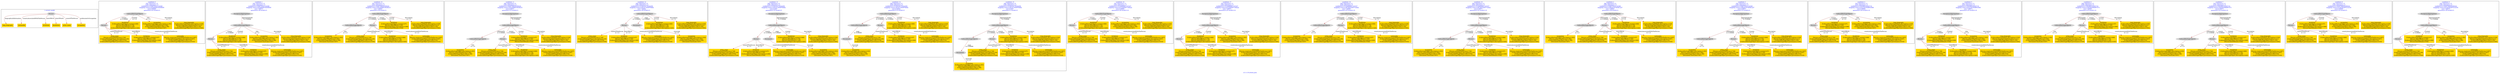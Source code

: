 digraph n0 {
fontcolor="blue"
remincross="true"
label="s11-s-19-artists.json"
subgraph cluster_0 {
label="1-correct model"
n2[style="filled",color="white",fillcolor="lightgray",label="Person1"];
n3[shape="plaintext",style="filled",fillcolor="gold",label="long_biography"];
n4[shape="plaintext",style="filled",fillcolor="gold",label="nationality"];
n5[shape="plaintext",style="filled",fillcolor="gold",label="birthDate"];
n6[shape="plaintext",style="filled",fillcolor="gold",label="deathDate"];
n7[shape="plaintext",style="filled",fillcolor="gold",label="artist_name"];
n8[shape="plaintext",style="filled",fillcolor="gold",label="occupation"];
}
subgraph cluster_1 {
label="candidate 0\nlink coherence:1.0\nnode coherence:1.0\nconfidence:0.538875022144368\nmapping score:0.6240694518259005\ncost:6.99985\n-precision:0.43-recall:0.5"
n10[style="filled",color="white",fillcolor="lightgray",label="CulturalHeritageObject1"];
n11[style="filled",color="white",fillcolor="lightgray",label="Person1"];
n12[shape="plaintext",style="filled",fillcolor="gold",label="artist_name\n[Person,nameOfThePerson,0.728]\n[CulturalHeritageObject,description,0.158]\n[CulturalHeritageObject,title,0.076]\n[CulturalHeritageObject,provenance,0.038]"];
n13[shape="plaintext",style="filled",fillcolor="gold",label="deathDate\n[CulturalHeritageObject,created,0.668]\n[Person,dateOfBirth,0.178]\n[Person,dateOfDeath,0.109]\n[CulturalHeritageObject,description,0.045]"];
n14[shape="plaintext",style="filled",fillcolor="gold",label="occupation\n[CulturalHeritageObject,description,0.393]\n[Person,nameOfThePerson,0.364]\n[CulturalHeritageObject,title,0.196]\n[Document,classLink,0.047]"];
n15[shape="plaintext",style="filled",fillcolor="gold",label="birthDate\n[CulturalHeritageObject,created,0.67]\n[Person,dateOfBirth,0.195]\n[CulturalHeritageObject,description,0.099]\n[Person,dateOfDeath,0.036]"];
n16[shape="plaintext",style="filled",fillcolor="gold",label="long_biography\n[CulturalHeritageObject,description,0.539]\n[Person,biographicalInformation,0.211]\n[CulturalHeritageObject,title,0.155]\n[CulturalHeritageObject,provenance,0.095]"];
n17[shape="plaintext",style="filled",fillcolor="gold",label="nationality\n[Person,countryAssociatedWithThePerson,0.907]\n[CulturalHeritageObject,description,0.047]\n[CulturalHeritageObject,title,0.03]\n[CulturalHeritageObject,provenance,0.016]"];
}
subgraph cluster_2 {
label="candidate 1\nlink coherence:1.0\nnode coherence:1.0\nconfidence:0.538875022144368\nmapping score:0.6240694518259005\ncost:7.99973\n-precision:0.38-recall:0.5"
n19[style="filled",color="white",fillcolor="lightgray",label="CulturalHeritageObject1"];
n20[style="filled",color="white",fillcolor="lightgray",label="Person1"];
n21[style="filled",color="white",fillcolor="lightgray",label="EuropeanaAggregation1"];
n22[shape="plaintext",style="filled",fillcolor="gold",label="artist_name\n[Person,nameOfThePerson,0.728]\n[CulturalHeritageObject,description,0.158]\n[CulturalHeritageObject,title,0.076]\n[CulturalHeritageObject,provenance,0.038]"];
n23[shape="plaintext",style="filled",fillcolor="gold",label="deathDate\n[CulturalHeritageObject,created,0.668]\n[Person,dateOfBirth,0.178]\n[Person,dateOfDeath,0.109]\n[CulturalHeritageObject,description,0.045]"];
n24[shape="plaintext",style="filled",fillcolor="gold",label="occupation\n[CulturalHeritageObject,description,0.393]\n[Person,nameOfThePerson,0.364]\n[CulturalHeritageObject,title,0.196]\n[Document,classLink,0.047]"];
n25[shape="plaintext",style="filled",fillcolor="gold",label="birthDate\n[CulturalHeritageObject,created,0.67]\n[Person,dateOfBirth,0.195]\n[CulturalHeritageObject,description,0.099]\n[Person,dateOfDeath,0.036]"];
n26[shape="plaintext",style="filled",fillcolor="gold",label="long_biography\n[CulturalHeritageObject,description,0.539]\n[Person,biographicalInformation,0.211]\n[CulturalHeritageObject,title,0.155]\n[CulturalHeritageObject,provenance,0.095]"];
n27[shape="plaintext",style="filled",fillcolor="gold",label="nationality\n[Person,countryAssociatedWithThePerson,0.907]\n[CulturalHeritageObject,description,0.047]\n[CulturalHeritageObject,title,0.03]\n[CulturalHeritageObject,provenance,0.016]"];
}
subgraph cluster_3 {
label="candidate 10\nlink coherence:1.0\nnode coherence:1.0\nconfidence:0.5249759858309244\nmapping score:0.5916586619436415\ncost:7.99983\n-precision:0.38-recall:0.5"
n29[style="filled",color="white",fillcolor="lightgray",label="CulturalHeritageObject1"];
n30[style="filled",color="white",fillcolor="lightgray",label="CulturalHeritageObject2"];
n31[style="filled",color="white",fillcolor="lightgray",label="Person1"];
n32[shape="plaintext",style="filled",fillcolor="gold",label="artist_name\n[Person,nameOfThePerson,0.728]\n[CulturalHeritageObject,description,0.158]\n[CulturalHeritageObject,title,0.076]\n[CulturalHeritageObject,provenance,0.038]"];
n33[shape="plaintext",style="filled",fillcolor="gold",label="deathDate\n[CulturalHeritageObject,created,0.668]\n[Person,dateOfBirth,0.178]\n[Person,dateOfDeath,0.109]\n[CulturalHeritageObject,description,0.045]"];
n34[shape="plaintext",style="filled",fillcolor="gold",label="occupation\n[CulturalHeritageObject,description,0.393]\n[Person,nameOfThePerson,0.364]\n[CulturalHeritageObject,title,0.196]\n[Document,classLink,0.047]"];
n35[shape="plaintext",style="filled",fillcolor="gold",label="birthDate\n[CulturalHeritageObject,created,0.67]\n[Person,dateOfBirth,0.195]\n[CulturalHeritageObject,description,0.099]\n[Person,dateOfDeath,0.036]"];
n36[shape="plaintext",style="filled",fillcolor="gold",label="long_biography\n[CulturalHeritageObject,description,0.539]\n[Person,biographicalInformation,0.211]\n[CulturalHeritageObject,title,0.155]\n[CulturalHeritageObject,provenance,0.095]"];
n37[shape="plaintext",style="filled",fillcolor="gold",label="nationality\n[Person,countryAssociatedWithThePerson,0.907]\n[CulturalHeritageObject,description,0.047]\n[CulturalHeritageObject,title,0.03]\n[CulturalHeritageObject,provenance,0.016]"];
}
subgraph cluster_4 {
label="candidate 11\nlink coherence:1.0\nnode coherence:1.0\nconfidence:0.5249759858309244\nmapping score:0.5916586619436415\ncost:8.99971\n-precision:0.33-recall:0.5"
n39[style="filled",color="white",fillcolor="lightgray",label="CulturalHeritageObject1"];
n40[style="filled",color="white",fillcolor="lightgray",label="CulturalHeritageObject2"];
n41[style="filled",color="white",fillcolor="lightgray",label="Person1"];
n42[style="filled",color="white",fillcolor="lightgray",label="EuropeanaAggregation1"];
n43[shape="plaintext",style="filled",fillcolor="gold",label="artist_name\n[Person,nameOfThePerson,0.728]\n[CulturalHeritageObject,description,0.158]\n[CulturalHeritageObject,title,0.076]\n[CulturalHeritageObject,provenance,0.038]"];
n44[shape="plaintext",style="filled",fillcolor="gold",label="deathDate\n[CulturalHeritageObject,created,0.668]\n[Person,dateOfBirth,0.178]\n[Person,dateOfDeath,0.109]\n[CulturalHeritageObject,description,0.045]"];
n45[shape="plaintext",style="filled",fillcolor="gold",label="occupation\n[CulturalHeritageObject,description,0.393]\n[Person,nameOfThePerson,0.364]\n[CulturalHeritageObject,title,0.196]\n[Document,classLink,0.047]"];
n46[shape="plaintext",style="filled",fillcolor="gold",label="birthDate\n[CulturalHeritageObject,created,0.67]\n[Person,dateOfBirth,0.195]\n[CulturalHeritageObject,description,0.099]\n[Person,dateOfDeath,0.036]"];
n47[shape="plaintext",style="filled",fillcolor="gold",label="long_biography\n[CulturalHeritageObject,description,0.539]\n[Person,biographicalInformation,0.211]\n[CulturalHeritageObject,title,0.155]\n[CulturalHeritageObject,provenance,0.095]"];
n48[shape="plaintext",style="filled",fillcolor="gold",label="nationality\n[Person,countryAssociatedWithThePerson,0.907]\n[CulturalHeritageObject,description,0.047]\n[CulturalHeritageObject,title,0.03]\n[CulturalHeritageObject,provenance,0.016]"];
}
subgraph cluster_5 {
label="candidate 12\nlink coherence:1.0\nnode coherence:1.0\nconfidence:0.5139310179342459\nmapping score:0.587977005978082\ncost:7.99982\n-precision:0.38-recall:0.5"
n50[style="filled",color="white",fillcolor="lightgray",label="CulturalHeritageObject1"];
n51[style="filled",color="white",fillcolor="lightgray",label="Person1"];
n52[style="filled",color="white",fillcolor="lightgray",label="Document1"];
n53[shape="plaintext",style="filled",fillcolor="gold",label="occupation\n[CulturalHeritageObject,description,0.393]\n[Person,nameOfThePerson,0.364]\n[CulturalHeritageObject,title,0.196]\n[Document,classLink,0.047]"];
n54[shape="plaintext",style="filled",fillcolor="gold",label="artist_name\n[Person,nameOfThePerson,0.728]\n[CulturalHeritageObject,description,0.158]\n[CulturalHeritageObject,title,0.076]\n[CulturalHeritageObject,provenance,0.038]"];
n55[shape="plaintext",style="filled",fillcolor="gold",label="deathDate\n[CulturalHeritageObject,created,0.668]\n[Person,dateOfBirth,0.178]\n[Person,dateOfDeath,0.109]\n[CulturalHeritageObject,description,0.045]"];
n56[shape="plaintext",style="filled",fillcolor="gold",label="birthDate\n[CulturalHeritageObject,created,0.67]\n[Person,dateOfBirth,0.195]\n[CulturalHeritageObject,description,0.099]\n[Person,dateOfDeath,0.036]"];
n57[shape="plaintext",style="filled",fillcolor="gold",label="long_biography\n[CulturalHeritageObject,description,0.539]\n[Person,biographicalInformation,0.211]\n[CulturalHeritageObject,title,0.155]\n[CulturalHeritageObject,provenance,0.095]"];
n58[shape="plaintext",style="filled",fillcolor="gold",label="nationality\n[Person,countryAssociatedWithThePerson,0.907]\n[CulturalHeritageObject,description,0.047]\n[CulturalHeritageObject,title,0.03]\n[CulturalHeritageObject,provenance,0.016]"];
}
subgraph cluster_6 {
label="candidate 13\nlink coherence:1.0\nnode coherence:1.0\nconfidence:0.5139310179342459\nmapping score:0.587977005978082\ncost:8.9997\n-precision:0.33-recall:0.5"
n60[style="filled",color="white",fillcolor="lightgray",label="CulturalHeritageObject1"];
n61[style="filled",color="white",fillcolor="lightgray",label="Person1"];
n62[style="filled",color="white",fillcolor="lightgray",label="Document1"];
n63[style="filled",color="white",fillcolor="lightgray",label="EuropeanaAggregation1"];
n64[shape="plaintext",style="filled",fillcolor="gold",label="occupation\n[CulturalHeritageObject,description,0.393]\n[Person,nameOfThePerson,0.364]\n[CulturalHeritageObject,title,0.196]\n[Document,classLink,0.047]"];
n65[shape="plaintext",style="filled",fillcolor="gold",label="artist_name\n[Person,nameOfThePerson,0.728]\n[CulturalHeritageObject,description,0.158]\n[CulturalHeritageObject,title,0.076]\n[CulturalHeritageObject,provenance,0.038]"];
n66[shape="plaintext",style="filled",fillcolor="gold",label="deathDate\n[CulturalHeritageObject,created,0.668]\n[Person,dateOfBirth,0.178]\n[Person,dateOfDeath,0.109]\n[CulturalHeritageObject,description,0.045]"];
n67[shape="plaintext",style="filled",fillcolor="gold",label="birthDate\n[CulturalHeritageObject,created,0.67]\n[Person,dateOfBirth,0.195]\n[CulturalHeritageObject,description,0.099]\n[Person,dateOfDeath,0.036]"];
n68[shape="plaintext",style="filled",fillcolor="gold",label="long_biography\n[CulturalHeritageObject,description,0.539]\n[Person,biographicalInformation,0.211]\n[CulturalHeritageObject,title,0.155]\n[CulturalHeritageObject,provenance,0.095]"];
n69[shape="plaintext",style="filled",fillcolor="gold",label="nationality\n[Person,countryAssociatedWithThePerson,0.907]\n[CulturalHeritageObject,description,0.047]\n[CulturalHeritageObject,title,0.03]\n[CulturalHeritageObject,provenance,0.016]"];
}
subgraph cluster_7 {
label="candidate 14\nlink coherence:1.0\nnode coherence:1.0\nconfidence:0.5139310179342459\nmapping score:0.587977005978082\ncost:8.99982\n-precision:0.33-recall:0.5"
n71[style="filled",color="white",fillcolor="lightgray",label="CulturalHeritageObject1"];
n72[style="filled",color="white",fillcolor="lightgray",label="CulturalHeritageObject2"];
n73[style="filled",color="white",fillcolor="lightgray",label="Person1"];
n74[style="filled",color="white",fillcolor="lightgray",label="Document2"];
n75[shape="plaintext",style="filled",fillcolor="gold",label="artist_name\n[Person,nameOfThePerson,0.728]\n[CulturalHeritageObject,description,0.158]\n[CulturalHeritageObject,title,0.076]\n[CulturalHeritageObject,provenance,0.038]"];
n76[shape="plaintext",style="filled",fillcolor="gold",label="deathDate\n[CulturalHeritageObject,created,0.668]\n[Person,dateOfBirth,0.178]\n[Person,dateOfDeath,0.109]\n[CulturalHeritageObject,description,0.045]"];
n77[shape="plaintext",style="filled",fillcolor="gold",label="occupation\n[CulturalHeritageObject,description,0.393]\n[Person,nameOfThePerson,0.364]\n[CulturalHeritageObject,title,0.196]\n[Document,classLink,0.047]"];
n78[shape="plaintext",style="filled",fillcolor="gold",label="birthDate\n[CulturalHeritageObject,created,0.67]\n[Person,dateOfBirth,0.195]\n[CulturalHeritageObject,description,0.099]\n[Person,dateOfDeath,0.036]"];
n79[shape="plaintext",style="filled",fillcolor="gold",label="long_biography\n[CulturalHeritageObject,description,0.539]\n[Person,biographicalInformation,0.211]\n[CulturalHeritageObject,title,0.155]\n[CulturalHeritageObject,provenance,0.095]"];
n80[shape="plaintext",style="filled",fillcolor="gold",label="nationality\n[Person,countryAssociatedWithThePerson,0.907]\n[CulturalHeritageObject,description,0.047]\n[CulturalHeritageObject,title,0.03]\n[CulturalHeritageObject,provenance,0.016]"];
}
subgraph cluster_8 {
label="candidate 15\nlink coherence:1.0\nnode coherence:1.0\nconfidence:0.5139310179342459\nmapping score:0.587977005978082\ncost:9.9997\n-precision:0.3-recall:0.5"
n82[style="filled",color="white",fillcolor="lightgray",label="CulturalHeritageObject1"];
n83[style="filled",color="white",fillcolor="lightgray",label="CulturalHeritageObject2"];
n84[style="filled",color="white",fillcolor="lightgray",label="Person1"];
n85[style="filled",color="white",fillcolor="lightgray",label="Document2"];
n86[style="filled",color="white",fillcolor="lightgray",label="EuropeanaAggregation1"];
n87[shape="plaintext",style="filled",fillcolor="gold",label="artist_name\n[Person,nameOfThePerson,0.728]\n[CulturalHeritageObject,description,0.158]\n[CulturalHeritageObject,title,0.076]\n[CulturalHeritageObject,provenance,0.038]"];
n88[shape="plaintext",style="filled",fillcolor="gold",label="deathDate\n[CulturalHeritageObject,created,0.668]\n[Person,dateOfBirth,0.178]\n[Person,dateOfDeath,0.109]\n[CulturalHeritageObject,description,0.045]"];
n89[shape="plaintext",style="filled",fillcolor="gold",label="occupation\n[CulturalHeritageObject,description,0.393]\n[Person,nameOfThePerson,0.364]\n[CulturalHeritageObject,title,0.196]\n[Document,classLink,0.047]"];
n90[shape="plaintext",style="filled",fillcolor="gold",label="birthDate\n[CulturalHeritageObject,created,0.67]\n[Person,dateOfBirth,0.195]\n[CulturalHeritageObject,description,0.099]\n[Person,dateOfDeath,0.036]"];
n91[shape="plaintext",style="filled",fillcolor="gold",label="long_biography\n[CulturalHeritageObject,description,0.539]\n[Person,biographicalInformation,0.211]\n[CulturalHeritageObject,title,0.155]\n[CulturalHeritageObject,provenance,0.095]"];
n92[shape="plaintext",style="filled",fillcolor="gold",label="nationality\n[Person,countryAssociatedWithThePerson,0.907]\n[CulturalHeritageObject,description,0.047]\n[CulturalHeritageObject,title,0.03]\n[CulturalHeritageObject,provenance,0.016]"];
}
subgraph cluster_9 {
label="candidate 16\nlink coherence:1.0\nnode coherence:1.0\nconfidence:0.5124466881143327\nmapping score:0.615260007149222\ncost:6.99985\n-precision:0.29-recall:0.33"
n94[style="filled",color="white",fillcolor="lightgray",label="CulturalHeritageObject1"];
n95[style="filled",color="white",fillcolor="lightgray",label="Person1"];
n96[shape="plaintext",style="filled",fillcolor="gold",label="artist_name\n[Person,nameOfThePerson,0.728]\n[CulturalHeritageObject,description,0.158]\n[CulturalHeritageObject,title,0.076]\n[CulturalHeritageObject,provenance,0.038]"];
n97[shape="plaintext",style="filled",fillcolor="gold",label="birthDate\n[CulturalHeritageObject,created,0.67]\n[Person,dateOfBirth,0.195]\n[CulturalHeritageObject,description,0.099]\n[Person,dateOfDeath,0.036]"];
n98[shape="plaintext",style="filled",fillcolor="gold",label="deathDate\n[CulturalHeritageObject,created,0.668]\n[Person,dateOfBirth,0.178]\n[Person,dateOfDeath,0.109]\n[CulturalHeritageObject,description,0.045]"];
n99[shape="plaintext",style="filled",fillcolor="gold",label="occupation\n[CulturalHeritageObject,description,0.393]\n[Person,nameOfThePerson,0.364]\n[CulturalHeritageObject,title,0.196]\n[Document,classLink,0.047]"];
n100[shape="plaintext",style="filled",fillcolor="gold",label="long_biography\n[CulturalHeritageObject,description,0.539]\n[Person,biographicalInformation,0.211]\n[CulturalHeritageObject,title,0.155]\n[CulturalHeritageObject,provenance,0.095]"];
n101[shape="plaintext",style="filled",fillcolor="gold",label="nationality\n[Person,countryAssociatedWithThePerson,0.907]\n[CulturalHeritageObject,description,0.047]\n[CulturalHeritageObject,title,0.03]\n[CulturalHeritageObject,provenance,0.016]"];
}
subgraph cluster_10 {
label="candidate 17\nlink coherence:1.0\nnode coherence:1.0\nconfidence:0.5124466881143327\nmapping score:0.615260007149222\ncost:7.99973\n-precision:0.25-recall:0.33"
n103[style="filled",color="white",fillcolor="lightgray",label="CulturalHeritageObject1"];
n104[style="filled",color="white",fillcolor="lightgray",label="Person1"];
n105[style="filled",color="white",fillcolor="lightgray",label="EuropeanaAggregation1"];
n106[shape="plaintext",style="filled",fillcolor="gold",label="artist_name\n[Person,nameOfThePerson,0.728]\n[CulturalHeritageObject,description,0.158]\n[CulturalHeritageObject,title,0.076]\n[CulturalHeritageObject,provenance,0.038]"];
n107[shape="plaintext",style="filled",fillcolor="gold",label="birthDate\n[CulturalHeritageObject,created,0.67]\n[Person,dateOfBirth,0.195]\n[CulturalHeritageObject,description,0.099]\n[Person,dateOfDeath,0.036]"];
n108[shape="plaintext",style="filled",fillcolor="gold",label="deathDate\n[CulturalHeritageObject,created,0.668]\n[Person,dateOfBirth,0.178]\n[Person,dateOfDeath,0.109]\n[CulturalHeritageObject,description,0.045]"];
n109[shape="plaintext",style="filled",fillcolor="gold",label="occupation\n[CulturalHeritageObject,description,0.393]\n[Person,nameOfThePerson,0.364]\n[CulturalHeritageObject,title,0.196]\n[Document,classLink,0.047]"];
n110[shape="plaintext",style="filled",fillcolor="gold",label="long_biography\n[CulturalHeritageObject,description,0.539]\n[Person,biographicalInformation,0.211]\n[CulturalHeritageObject,title,0.155]\n[CulturalHeritageObject,provenance,0.095]"];
n111[shape="plaintext",style="filled",fillcolor="gold",label="nationality\n[Person,countryAssociatedWithThePerson,0.907]\n[CulturalHeritageObject,description,0.047]\n[CulturalHeritageObject,title,0.03]\n[CulturalHeritageObject,provenance,0.016]"];
}
subgraph cluster_11 {
label="candidate 18\nlink coherence:1.0\nnode coherence:1.0\nconfidence:0.5124466881143327\nmapping score:0.5874822293714442\ncost:7.99983\n-precision:0.25-recall:0.33"
n113[style="filled",color="white",fillcolor="lightgray",label="CulturalHeritageObject1"];
n114[style="filled",color="white",fillcolor="lightgray",label="CulturalHeritageObject2"];
n115[style="filled",color="white",fillcolor="lightgray",label="Person1"];
n116[shape="plaintext",style="filled",fillcolor="gold",label="artist_name\n[Person,nameOfThePerson,0.728]\n[CulturalHeritageObject,description,0.158]\n[CulturalHeritageObject,title,0.076]\n[CulturalHeritageObject,provenance,0.038]"];
n117[shape="plaintext",style="filled",fillcolor="gold",label="birthDate\n[CulturalHeritageObject,created,0.67]\n[Person,dateOfBirth,0.195]\n[CulturalHeritageObject,description,0.099]\n[Person,dateOfDeath,0.036]"];
n118[shape="plaintext",style="filled",fillcolor="gold",label="occupation\n[CulturalHeritageObject,description,0.393]\n[Person,nameOfThePerson,0.364]\n[CulturalHeritageObject,title,0.196]\n[Document,classLink,0.047]"];
n119[shape="plaintext",style="filled",fillcolor="gold",label="deathDate\n[CulturalHeritageObject,created,0.668]\n[Person,dateOfBirth,0.178]\n[Person,dateOfDeath,0.109]\n[CulturalHeritageObject,description,0.045]"];
n120[shape="plaintext",style="filled",fillcolor="gold",label="long_biography\n[CulturalHeritageObject,description,0.539]\n[Person,biographicalInformation,0.211]\n[CulturalHeritageObject,title,0.155]\n[CulturalHeritageObject,provenance,0.095]"];
n121[shape="plaintext",style="filled",fillcolor="gold",label="nationality\n[Person,countryAssociatedWithThePerson,0.907]\n[CulturalHeritageObject,description,0.047]\n[CulturalHeritageObject,title,0.03]\n[CulturalHeritageObject,provenance,0.016]"];
}
subgraph cluster_12 {
label="candidate 19\nlink coherence:1.0\nnode coherence:1.0\nconfidence:0.5124466881143327\nmapping score:0.5874822293714442\ncost:8.99971\n-precision:0.22-recall:0.33"
n123[style="filled",color="white",fillcolor="lightgray",label="CulturalHeritageObject1"];
n124[style="filled",color="white",fillcolor="lightgray",label="CulturalHeritageObject2"];
n125[style="filled",color="white",fillcolor="lightgray",label="Person1"];
n126[style="filled",color="white",fillcolor="lightgray",label="EuropeanaAggregation1"];
n127[shape="plaintext",style="filled",fillcolor="gold",label="artist_name\n[Person,nameOfThePerson,0.728]\n[CulturalHeritageObject,description,0.158]\n[CulturalHeritageObject,title,0.076]\n[CulturalHeritageObject,provenance,0.038]"];
n128[shape="plaintext",style="filled",fillcolor="gold",label="birthDate\n[CulturalHeritageObject,created,0.67]\n[Person,dateOfBirth,0.195]\n[CulturalHeritageObject,description,0.099]\n[Person,dateOfDeath,0.036]"];
n129[shape="plaintext",style="filled",fillcolor="gold",label="occupation\n[CulturalHeritageObject,description,0.393]\n[Person,nameOfThePerson,0.364]\n[CulturalHeritageObject,title,0.196]\n[Document,classLink,0.047]"];
n130[shape="plaintext",style="filled",fillcolor="gold",label="deathDate\n[CulturalHeritageObject,created,0.668]\n[Person,dateOfBirth,0.178]\n[Person,dateOfDeath,0.109]\n[CulturalHeritageObject,description,0.045]"];
n131[shape="plaintext",style="filled",fillcolor="gold",label="long_biography\n[CulturalHeritageObject,description,0.539]\n[Person,biographicalInformation,0.211]\n[CulturalHeritageObject,title,0.155]\n[CulturalHeritageObject,provenance,0.095]"];
n132[shape="plaintext",style="filled",fillcolor="gold",label="nationality\n[Person,countryAssociatedWithThePerson,0.907]\n[CulturalHeritageObject,description,0.047]\n[CulturalHeritageObject,title,0.03]\n[CulturalHeritageObject,provenance,0.016]"];
}
subgraph cluster_13 {
label="candidate 2\nlink coherence:1.0\nnode coherence:1.0\nconfidence:0.538875022144368\nmapping score:0.5962916740481227\ncost:7.99983\n-precision:0.38-recall:0.5"
n134[style="filled",color="white",fillcolor="lightgray",label="CulturalHeritageObject1"];
n135[style="filled",color="white",fillcolor="lightgray",label="CulturalHeritageObject2"];
n136[style="filled",color="white",fillcolor="lightgray",label="Person1"];
n137[shape="plaintext",style="filled",fillcolor="gold",label="artist_name\n[Person,nameOfThePerson,0.728]\n[CulturalHeritageObject,description,0.158]\n[CulturalHeritageObject,title,0.076]\n[CulturalHeritageObject,provenance,0.038]"];
n138[shape="plaintext",style="filled",fillcolor="gold",label="occupation\n[CulturalHeritageObject,description,0.393]\n[Person,nameOfThePerson,0.364]\n[CulturalHeritageObject,title,0.196]\n[Document,classLink,0.047]"];
n139[shape="plaintext",style="filled",fillcolor="gold",label="deathDate\n[CulturalHeritageObject,created,0.668]\n[Person,dateOfBirth,0.178]\n[Person,dateOfDeath,0.109]\n[CulturalHeritageObject,description,0.045]"];
n140[shape="plaintext",style="filled",fillcolor="gold",label="birthDate\n[CulturalHeritageObject,created,0.67]\n[Person,dateOfBirth,0.195]\n[CulturalHeritageObject,description,0.099]\n[Person,dateOfDeath,0.036]"];
n141[shape="plaintext",style="filled",fillcolor="gold",label="long_biography\n[CulturalHeritageObject,description,0.539]\n[Person,biographicalInformation,0.211]\n[CulturalHeritageObject,title,0.155]\n[CulturalHeritageObject,provenance,0.095]"];
n142[shape="plaintext",style="filled",fillcolor="gold",label="nationality\n[Person,countryAssociatedWithThePerson,0.907]\n[CulturalHeritageObject,description,0.047]\n[CulturalHeritageObject,title,0.03]\n[CulturalHeritageObject,provenance,0.016]"];
}
subgraph cluster_14 {
label="candidate 3\nlink coherence:1.0\nnode coherence:1.0\nconfidence:0.538875022144368\nmapping score:0.5962916740481227\ncost:8.99971\n-precision:0.33-recall:0.5"
n144[style="filled",color="white",fillcolor="lightgray",label="CulturalHeritageObject1"];
n145[style="filled",color="white",fillcolor="lightgray",label="CulturalHeritageObject2"];
n146[style="filled",color="white",fillcolor="lightgray",label="Person1"];
n147[style="filled",color="white",fillcolor="lightgray",label="EuropeanaAggregation1"];
n148[shape="plaintext",style="filled",fillcolor="gold",label="artist_name\n[Person,nameOfThePerson,0.728]\n[CulturalHeritageObject,description,0.158]\n[CulturalHeritageObject,title,0.076]\n[CulturalHeritageObject,provenance,0.038]"];
n149[shape="plaintext",style="filled",fillcolor="gold",label="occupation\n[CulturalHeritageObject,description,0.393]\n[Person,nameOfThePerson,0.364]\n[CulturalHeritageObject,title,0.196]\n[Document,classLink,0.047]"];
n150[shape="plaintext",style="filled",fillcolor="gold",label="deathDate\n[CulturalHeritageObject,created,0.668]\n[Person,dateOfBirth,0.178]\n[Person,dateOfDeath,0.109]\n[CulturalHeritageObject,description,0.045]"];
n151[shape="plaintext",style="filled",fillcolor="gold",label="birthDate\n[CulturalHeritageObject,created,0.67]\n[Person,dateOfBirth,0.195]\n[CulturalHeritageObject,description,0.099]\n[Person,dateOfDeath,0.036]"];
n152[shape="plaintext",style="filled",fillcolor="gold",label="long_biography\n[CulturalHeritageObject,description,0.539]\n[Person,biographicalInformation,0.211]\n[CulturalHeritageObject,title,0.155]\n[CulturalHeritageObject,provenance,0.095]"];
n153[shape="plaintext",style="filled",fillcolor="gold",label="nationality\n[Person,countryAssociatedWithThePerson,0.907]\n[CulturalHeritageObject,description,0.047]\n[CulturalHeritageObject,title,0.03]\n[CulturalHeritageObject,provenance,0.016]"];
}
subgraph cluster_15 {
label="candidate 4\nlink coherence:1.0\nnode coherence:1.0\nconfidence:0.536386018262719\nmapping score:0.6232397838653508\ncost:6.99985\n-precision:0.29-recall:0.33"
n155[style="filled",color="white",fillcolor="lightgray",label="CulturalHeritageObject1"];
n156[style="filled",color="white",fillcolor="lightgray",label="Person1"];
n157[shape="plaintext",style="filled",fillcolor="gold",label="artist_name\n[Person,nameOfThePerson,0.728]\n[CulturalHeritageObject,description,0.158]\n[CulturalHeritageObject,title,0.076]\n[CulturalHeritageObject,provenance,0.038]"];
n158[shape="plaintext",style="filled",fillcolor="gold",label="birthDate\n[CulturalHeritageObject,created,0.67]\n[Person,dateOfBirth,0.195]\n[CulturalHeritageObject,description,0.099]\n[Person,dateOfDeath,0.036]"];
n159[shape="plaintext",style="filled",fillcolor="gold",label="occupation\n[CulturalHeritageObject,description,0.393]\n[Person,nameOfThePerson,0.364]\n[CulturalHeritageObject,title,0.196]\n[Document,classLink,0.047]"];
n160[shape="plaintext",style="filled",fillcolor="gold",label="deathDate\n[CulturalHeritageObject,created,0.668]\n[Person,dateOfBirth,0.178]\n[Person,dateOfDeath,0.109]\n[CulturalHeritageObject,description,0.045]"];
n161[shape="plaintext",style="filled",fillcolor="gold",label="long_biography\n[CulturalHeritageObject,description,0.539]\n[Person,biographicalInformation,0.211]\n[CulturalHeritageObject,title,0.155]\n[CulturalHeritageObject,provenance,0.095]"];
n162[shape="plaintext",style="filled",fillcolor="gold",label="nationality\n[Person,countryAssociatedWithThePerson,0.907]\n[CulturalHeritageObject,description,0.047]\n[CulturalHeritageObject,title,0.03]\n[CulturalHeritageObject,provenance,0.016]"];
}
subgraph cluster_16 {
label="candidate 5\nlink coherence:1.0\nnode coherence:1.0\nconfidence:0.536386018262719\nmapping score:0.6232397838653508\ncost:7.99973\n-precision:0.25-recall:0.33"
n164[style="filled",color="white",fillcolor="lightgray",label="CulturalHeritageObject1"];
n165[style="filled",color="white",fillcolor="lightgray",label="Person1"];
n166[style="filled",color="white",fillcolor="lightgray",label="EuropeanaAggregation1"];
n167[shape="plaintext",style="filled",fillcolor="gold",label="artist_name\n[Person,nameOfThePerson,0.728]\n[CulturalHeritageObject,description,0.158]\n[CulturalHeritageObject,title,0.076]\n[CulturalHeritageObject,provenance,0.038]"];
n168[shape="plaintext",style="filled",fillcolor="gold",label="birthDate\n[CulturalHeritageObject,created,0.67]\n[Person,dateOfBirth,0.195]\n[CulturalHeritageObject,description,0.099]\n[Person,dateOfDeath,0.036]"];
n169[shape="plaintext",style="filled",fillcolor="gold",label="occupation\n[CulturalHeritageObject,description,0.393]\n[Person,nameOfThePerson,0.364]\n[CulturalHeritageObject,title,0.196]\n[Document,classLink,0.047]"];
n170[shape="plaintext",style="filled",fillcolor="gold",label="deathDate\n[CulturalHeritageObject,created,0.668]\n[Person,dateOfBirth,0.178]\n[Person,dateOfDeath,0.109]\n[CulturalHeritageObject,description,0.045]"];
n171[shape="plaintext",style="filled",fillcolor="gold",label="long_biography\n[CulturalHeritageObject,description,0.539]\n[Person,biographicalInformation,0.211]\n[CulturalHeritageObject,title,0.155]\n[CulturalHeritageObject,provenance,0.095]"];
n172[shape="plaintext",style="filled",fillcolor="gold",label="nationality\n[Person,countryAssociatedWithThePerson,0.907]\n[CulturalHeritageObject,description,0.047]\n[CulturalHeritageObject,title,0.03]\n[CulturalHeritageObject,provenance,0.016]"];
}
subgraph cluster_17 {
label="candidate 6\nlink coherence:1.0\nnode coherence:1.0\nconfidence:0.536386018262719\nmapping score:0.595462006087573\ncost:7.99983\n-precision:0.25-recall:0.33"
n174[style="filled",color="white",fillcolor="lightgray",label="CulturalHeritageObject1"];
n175[style="filled",color="white",fillcolor="lightgray",label="CulturalHeritageObject2"];
n176[style="filled",color="white",fillcolor="lightgray",label="Person1"];
n177[shape="plaintext",style="filled",fillcolor="gold",label="artist_name\n[Person,nameOfThePerson,0.728]\n[CulturalHeritageObject,description,0.158]\n[CulturalHeritageObject,title,0.076]\n[CulturalHeritageObject,provenance,0.038]"];
n178[shape="plaintext",style="filled",fillcolor="gold",label="occupation\n[CulturalHeritageObject,description,0.393]\n[Person,nameOfThePerson,0.364]\n[CulturalHeritageObject,title,0.196]\n[Document,classLink,0.047]"];
n179[shape="plaintext",style="filled",fillcolor="gold",label="birthDate\n[CulturalHeritageObject,created,0.67]\n[Person,dateOfBirth,0.195]\n[CulturalHeritageObject,description,0.099]\n[Person,dateOfDeath,0.036]"];
n180[shape="plaintext",style="filled",fillcolor="gold",label="deathDate\n[CulturalHeritageObject,created,0.668]\n[Person,dateOfBirth,0.178]\n[Person,dateOfDeath,0.109]\n[CulturalHeritageObject,description,0.045]"];
n181[shape="plaintext",style="filled",fillcolor="gold",label="long_biography\n[CulturalHeritageObject,description,0.539]\n[Person,biographicalInformation,0.211]\n[CulturalHeritageObject,title,0.155]\n[CulturalHeritageObject,provenance,0.095]"];
n182[shape="plaintext",style="filled",fillcolor="gold",label="nationality\n[Person,countryAssociatedWithThePerson,0.907]\n[CulturalHeritageObject,description,0.047]\n[CulturalHeritageObject,title,0.03]\n[CulturalHeritageObject,provenance,0.016]"];
}
subgraph cluster_18 {
label="candidate 7\nlink coherence:1.0\nnode coherence:1.0\nconfidence:0.536386018262719\nmapping score:0.595462006087573\ncost:8.99971\n-precision:0.22-recall:0.33"
n184[style="filled",color="white",fillcolor="lightgray",label="CulturalHeritageObject1"];
n185[style="filled",color="white",fillcolor="lightgray",label="CulturalHeritageObject2"];
n186[style="filled",color="white",fillcolor="lightgray",label="Person1"];
n187[style="filled",color="white",fillcolor="lightgray",label="EuropeanaAggregation1"];
n188[shape="plaintext",style="filled",fillcolor="gold",label="artist_name\n[Person,nameOfThePerson,0.728]\n[CulturalHeritageObject,description,0.158]\n[CulturalHeritageObject,title,0.076]\n[CulturalHeritageObject,provenance,0.038]"];
n189[shape="plaintext",style="filled",fillcolor="gold",label="occupation\n[CulturalHeritageObject,description,0.393]\n[Person,nameOfThePerson,0.364]\n[CulturalHeritageObject,title,0.196]\n[Document,classLink,0.047]"];
n190[shape="plaintext",style="filled",fillcolor="gold",label="birthDate\n[CulturalHeritageObject,created,0.67]\n[Person,dateOfBirth,0.195]\n[CulturalHeritageObject,description,0.099]\n[Person,dateOfDeath,0.036]"];
n191[shape="plaintext",style="filled",fillcolor="gold",label="deathDate\n[CulturalHeritageObject,created,0.668]\n[Person,dateOfBirth,0.178]\n[Person,dateOfDeath,0.109]\n[CulturalHeritageObject,description,0.045]"];
n192[shape="plaintext",style="filled",fillcolor="gold",label="long_biography\n[CulturalHeritageObject,description,0.539]\n[Person,biographicalInformation,0.211]\n[CulturalHeritageObject,title,0.155]\n[CulturalHeritageObject,provenance,0.095]"];
n193[shape="plaintext",style="filled",fillcolor="gold",label="nationality\n[Person,countryAssociatedWithThePerson,0.907]\n[CulturalHeritageObject,description,0.047]\n[CulturalHeritageObject,title,0.03]\n[CulturalHeritageObject,provenance,0.016]"];
}
subgraph cluster_19 {
label="candidate 8\nlink coherence:1.0\nnode coherence:1.0\nconfidence:0.5249759858309244\nmapping score:0.6194364397214193\ncost:6.99985\n-precision:0.43-recall:0.5"
n195[style="filled",color="white",fillcolor="lightgray",label="CulturalHeritageObject1"];
n196[style="filled",color="white",fillcolor="lightgray",label="Person1"];
n197[shape="plaintext",style="filled",fillcolor="gold",label="artist_name\n[Person,nameOfThePerson,0.728]\n[CulturalHeritageObject,description,0.158]\n[CulturalHeritageObject,title,0.076]\n[CulturalHeritageObject,provenance,0.038]"];
n198[shape="plaintext",style="filled",fillcolor="gold",label="deathDate\n[CulturalHeritageObject,created,0.668]\n[Person,dateOfBirth,0.178]\n[Person,dateOfDeath,0.109]\n[CulturalHeritageObject,description,0.045]"];
n199[shape="plaintext",style="filled",fillcolor="gold",label="birthDate\n[CulturalHeritageObject,created,0.67]\n[Person,dateOfBirth,0.195]\n[CulturalHeritageObject,description,0.099]\n[Person,dateOfDeath,0.036]"];
n200[shape="plaintext",style="filled",fillcolor="gold",label="occupation\n[CulturalHeritageObject,description,0.393]\n[Person,nameOfThePerson,0.364]\n[CulturalHeritageObject,title,0.196]\n[Document,classLink,0.047]"];
n201[shape="plaintext",style="filled",fillcolor="gold",label="long_biography\n[CulturalHeritageObject,description,0.539]\n[Person,biographicalInformation,0.211]\n[CulturalHeritageObject,title,0.155]\n[CulturalHeritageObject,provenance,0.095]"];
n202[shape="plaintext",style="filled",fillcolor="gold",label="nationality\n[Person,countryAssociatedWithThePerson,0.907]\n[CulturalHeritageObject,description,0.047]\n[CulturalHeritageObject,title,0.03]\n[CulturalHeritageObject,provenance,0.016]"];
}
subgraph cluster_20 {
label="candidate 9\nlink coherence:1.0\nnode coherence:1.0\nconfidence:0.5249759858309244\nmapping score:0.6194364397214193\ncost:7.99973\n-precision:0.38-recall:0.5"
n204[style="filled",color="white",fillcolor="lightgray",label="CulturalHeritageObject1"];
n205[style="filled",color="white",fillcolor="lightgray",label="Person1"];
n206[style="filled",color="white",fillcolor="lightgray",label="EuropeanaAggregation1"];
n207[shape="plaintext",style="filled",fillcolor="gold",label="artist_name\n[Person,nameOfThePerson,0.728]\n[CulturalHeritageObject,description,0.158]\n[CulturalHeritageObject,title,0.076]\n[CulturalHeritageObject,provenance,0.038]"];
n208[shape="plaintext",style="filled",fillcolor="gold",label="deathDate\n[CulturalHeritageObject,created,0.668]\n[Person,dateOfBirth,0.178]\n[Person,dateOfDeath,0.109]\n[CulturalHeritageObject,description,0.045]"];
n209[shape="plaintext",style="filled",fillcolor="gold",label="birthDate\n[CulturalHeritageObject,created,0.67]\n[Person,dateOfBirth,0.195]\n[CulturalHeritageObject,description,0.099]\n[Person,dateOfDeath,0.036]"];
n210[shape="plaintext",style="filled",fillcolor="gold",label="occupation\n[CulturalHeritageObject,description,0.393]\n[Person,nameOfThePerson,0.364]\n[CulturalHeritageObject,title,0.196]\n[Document,classLink,0.047]"];
n211[shape="plaintext",style="filled",fillcolor="gold",label="long_biography\n[CulturalHeritageObject,description,0.539]\n[Person,biographicalInformation,0.211]\n[CulturalHeritageObject,title,0.155]\n[CulturalHeritageObject,provenance,0.095]"];
n212[shape="plaintext",style="filled",fillcolor="gold",label="nationality\n[Person,countryAssociatedWithThePerson,0.907]\n[CulturalHeritageObject,description,0.047]\n[CulturalHeritageObject,title,0.03]\n[CulturalHeritageObject,provenance,0.016]"];
}
n2 -> n3[color="brown",fontcolor="black",label="biographicalInformation"]
n2 -> n4[color="brown",fontcolor="black",label="countryAssociatedWithThePerson"]
n2 -> n5[color="brown",fontcolor="black",label="dateOfBirth"]
n2 -> n6[color="brown",fontcolor="black",label="dateOfDeath"]
n2 -> n7[color="brown",fontcolor="black",label="nameOfThePerson"]
n2 -> n8[color="brown",fontcolor="black",label="professionOrOccupation"]
n10 -> n11[color="brown",fontcolor="black",label="creator\nw=0.99985"]
n11 -> n12[color="brown",fontcolor="black",label="nameOfThePerson\nw=1.0"]
n10 -> n13[color="brown",fontcolor="black",label="created\nw=1.0"]
n10 -> n14[color="brown",fontcolor="black",label="title\nw=1.0"]
n11 -> n15[color="brown",fontcolor="black",label="dateOfBirth\nw=1.0"]
n10 -> n16[color="brown",fontcolor="black",label="description\nw=1.0"]
n11 -> n17[color="brown",fontcolor="black",label="countryAssociatedWithThePerson\nw=1.0"]
n19 -> n20[color="brown",fontcolor="black",label="creator\nw=0.99985"]
n21 -> n19[color="brown",fontcolor="black",label="aggregatedCHO\nw=0.99988"]
n20 -> n22[color="brown",fontcolor="black",label="nameOfThePerson\nw=1.0"]
n19 -> n23[color="brown",fontcolor="black",label="created\nw=1.0"]
n19 -> n24[color="brown",fontcolor="black",label="title\nw=1.0"]
n20 -> n25[color="brown",fontcolor="black",label="dateOfBirth\nw=1.0"]
n19 -> n26[color="brown",fontcolor="black",label="description\nw=1.0"]
n20 -> n27[color="brown",fontcolor="black",label="countryAssociatedWithThePerson\nw=1.0"]
n29 -> n30[color="brown",fontcolor="black",label="isRelatedTo\nw=0.99998"]
n29 -> n31[color="brown",fontcolor="black",label="creator\nw=0.99985"]
n31 -> n32[color="brown",fontcolor="black",label="nameOfThePerson\nw=1.0"]
n31 -> n33[color="brown",fontcolor="black",label="dateOfDeath\nw=1.0"]
n30 -> n34[color="brown",fontcolor="black",label="title\nw=1.0"]
n29 -> n35[color="brown",fontcolor="black",label="created\nw=1.0"]
n29 -> n36[color="brown",fontcolor="black",label="description\nw=1.0"]
n31 -> n37[color="brown",fontcolor="black",label="countryAssociatedWithThePerson\nw=1.0"]
n39 -> n40[color="brown",fontcolor="black",label="isRelatedTo\nw=0.99998"]
n39 -> n41[color="brown",fontcolor="black",label="creator\nw=0.99985"]
n42 -> n39[color="brown",fontcolor="black",label="aggregatedCHO\nw=0.99988"]
n41 -> n43[color="brown",fontcolor="black",label="nameOfThePerson\nw=1.0"]
n41 -> n44[color="brown",fontcolor="black",label="dateOfDeath\nw=1.0"]
n40 -> n45[color="brown",fontcolor="black",label="title\nw=1.0"]
n39 -> n46[color="brown",fontcolor="black",label="created\nw=1.0"]
n39 -> n47[color="brown",fontcolor="black",label="description\nw=1.0"]
n41 -> n48[color="brown",fontcolor="black",label="countryAssociatedWithThePerson\nw=1.0"]
n50 -> n51[color="brown",fontcolor="black",label="creator\nw=0.99985"]
n50 -> n52[color="brown",fontcolor="black",label="page\nw=0.99997"]
n52 -> n53[color="brown",fontcolor="black",label="classLink\nw=1.0"]
n51 -> n54[color="brown",fontcolor="black",label="nameOfThePerson\nw=1.0"]
n50 -> n55[color="brown",fontcolor="black",label="created\nw=1.0"]
n51 -> n56[color="brown",fontcolor="black",label="dateOfBirth\nw=1.0"]
n50 -> n57[color="brown",fontcolor="black",label="description\nw=1.0"]
n51 -> n58[color="brown",fontcolor="black",label="countryAssociatedWithThePerson\nw=1.0"]
n60 -> n61[color="brown",fontcolor="black",label="creator\nw=0.99985"]
n60 -> n62[color="brown",fontcolor="black",label="page\nw=0.99997"]
n63 -> n60[color="brown",fontcolor="black",label="aggregatedCHO\nw=0.99988"]
n62 -> n64[color="brown",fontcolor="black",label="classLink\nw=1.0"]
n61 -> n65[color="brown",fontcolor="black",label="nameOfThePerson\nw=1.0"]
n60 -> n66[color="brown",fontcolor="black",label="created\nw=1.0"]
n61 -> n67[color="brown",fontcolor="black",label="dateOfBirth\nw=1.0"]
n60 -> n68[color="brown",fontcolor="black",label="description\nw=1.0"]
n61 -> n69[color="brown",fontcolor="black",label="countryAssociatedWithThePerson\nw=1.0"]
n71 -> n72[color="brown",fontcolor="black",label="isRelatedTo\nw=0.99998"]
n71 -> n73[color="brown",fontcolor="black",label="creator\nw=0.99985"]
n72 -> n74[color="brown",fontcolor="black",label="page\nw=0.99999"]
n73 -> n75[color="brown",fontcolor="black",label="nameOfThePerson\nw=1.0"]
n71 -> n76[color="brown",fontcolor="black",label="created\nw=1.0"]
n74 -> n77[color="brown",fontcolor="black",label="classLink\nw=1.0"]
n73 -> n78[color="brown",fontcolor="black",label="dateOfBirth\nw=1.0"]
n71 -> n79[color="brown",fontcolor="black",label="description\nw=1.0"]
n73 -> n80[color="brown",fontcolor="black",label="countryAssociatedWithThePerson\nw=1.0"]
n82 -> n83[color="brown",fontcolor="black",label="isRelatedTo\nw=0.99998"]
n82 -> n84[color="brown",fontcolor="black",label="creator\nw=0.99985"]
n83 -> n85[color="brown",fontcolor="black",label="page\nw=0.99999"]
n86 -> n82[color="brown",fontcolor="black",label="aggregatedCHO\nw=0.99988"]
n84 -> n87[color="brown",fontcolor="black",label="nameOfThePerson\nw=1.0"]
n82 -> n88[color="brown",fontcolor="black",label="created\nw=1.0"]
n85 -> n89[color="brown",fontcolor="black",label="classLink\nw=1.0"]
n84 -> n90[color="brown",fontcolor="black",label="dateOfBirth\nw=1.0"]
n82 -> n91[color="brown",fontcolor="black",label="description\nw=1.0"]
n84 -> n92[color="brown",fontcolor="black",label="countryAssociatedWithThePerson\nw=1.0"]
n94 -> n95[color="brown",fontcolor="black",label="creator\nw=0.99985"]
n95 -> n96[color="brown",fontcolor="black",label="nameOfThePerson\nw=1.0"]
n95 -> n97[color="brown",fontcolor="black",label="dateOfDeath\nw=1.0"]
n94 -> n98[color="brown",fontcolor="black",label="created\nw=1.0"]
n94 -> n99[color="brown",fontcolor="black",label="title\nw=1.0"]
n94 -> n100[color="brown",fontcolor="black",label="description\nw=1.0"]
n95 -> n101[color="brown",fontcolor="black",label="countryAssociatedWithThePerson\nw=1.0"]
n103 -> n104[color="brown",fontcolor="black",label="creator\nw=0.99985"]
n105 -> n103[color="brown",fontcolor="black",label="aggregatedCHO\nw=0.99988"]
n104 -> n106[color="brown",fontcolor="black",label="nameOfThePerson\nw=1.0"]
n104 -> n107[color="brown",fontcolor="black",label="dateOfDeath\nw=1.0"]
n103 -> n108[color="brown",fontcolor="black",label="created\nw=1.0"]
n103 -> n109[color="brown",fontcolor="black",label="title\nw=1.0"]
n103 -> n110[color="brown",fontcolor="black",label="description\nw=1.0"]
n104 -> n111[color="brown",fontcolor="black",label="countryAssociatedWithThePerson\nw=1.0"]
n113 -> n114[color="brown",fontcolor="black",label="isRelatedTo\nw=0.99998"]
n113 -> n115[color="brown",fontcolor="black",label="creator\nw=0.99985"]
n115 -> n116[color="brown",fontcolor="black",label="nameOfThePerson\nw=1.0"]
n115 -> n117[color="brown",fontcolor="black",label="dateOfDeath\nw=1.0"]
n114 -> n118[color="brown",fontcolor="black",label="title\nw=1.0"]
n113 -> n119[color="brown",fontcolor="black",label="created\nw=1.0"]
n113 -> n120[color="brown",fontcolor="black",label="description\nw=1.0"]
n115 -> n121[color="brown",fontcolor="black",label="countryAssociatedWithThePerson\nw=1.0"]
n123 -> n124[color="brown",fontcolor="black",label="isRelatedTo\nw=0.99998"]
n123 -> n125[color="brown",fontcolor="black",label="creator\nw=0.99985"]
n126 -> n123[color="brown",fontcolor="black",label="aggregatedCHO\nw=0.99988"]
n125 -> n127[color="brown",fontcolor="black",label="nameOfThePerson\nw=1.0"]
n125 -> n128[color="brown",fontcolor="black",label="dateOfDeath\nw=1.0"]
n124 -> n129[color="brown",fontcolor="black",label="title\nw=1.0"]
n123 -> n130[color="brown",fontcolor="black",label="created\nw=1.0"]
n123 -> n131[color="brown",fontcolor="black",label="description\nw=1.0"]
n125 -> n132[color="brown",fontcolor="black",label="countryAssociatedWithThePerson\nw=1.0"]
n134 -> n135[color="brown",fontcolor="black",label="isRelatedTo\nw=0.99998"]
n134 -> n136[color="brown",fontcolor="black",label="creator\nw=0.99985"]
n136 -> n137[color="brown",fontcolor="black",label="nameOfThePerson\nw=1.0"]
n135 -> n138[color="brown",fontcolor="black",label="title\nw=1.0"]
n134 -> n139[color="brown",fontcolor="black",label="created\nw=1.0"]
n136 -> n140[color="brown",fontcolor="black",label="dateOfBirth\nw=1.0"]
n134 -> n141[color="brown",fontcolor="black",label="description\nw=1.0"]
n136 -> n142[color="brown",fontcolor="black",label="countryAssociatedWithThePerson\nw=1.0"]
n144 -> n145[color="brown",fontcolor="black",label="isRelatedTo\nw=0.99998"]
n144 -> n146[color="brown",fontcolor="black",label="creator\nw=0.99985"]
n147 -> n144[color="brown",fontcolor="black",label="aggregatedCHO\nw=0.99988"]
n146 -> n148[color="brown",fontcolor="black",label="nameOfThePerson\nw=1.0"]
n145 -> n149[color="brown",fontcolor="black",label="title\nw=1.0"]
n144 -> n150[color="brown",fontcolor="black",label="created\nw=1.0"]
n146 -> n151[color="brown",fontcolor="black",label="dateOfBirth\nw=1.0"]
n144 -> n152[color="brown",fontcolor="black",label="description\nw=1.0"]
n146 -> n153[color="brown",fontcolor="black",label="countryAssociatedWithThePerson\nw=1.0"]
n155 -> n156[color="brown",fontcolor="black",label="creator\nw=0.99985"]
n156 -> n157[color="brown",fontcolor="black",label="nameOfThePerson\nw=1.0"]
n155 -> n158[color="brown",fontcolor="black",label="created\nw=1.0"]
n155 -> n159[color="brown",fontcolor="black",label="title\nw=1.0"]
n156 -> n160[color="brown",fontcolor="black",label="dateOfBirth\nw=1.0"]
n155 -> n161[color="brown",fontcolor="black",label="description\nw=1.0"]
n156 -> n162[color="brown",fontcolor="black",label="countryAssociatedWithThePerson\nw=1.0"]
n164 -> n165[color="brown",fontcolor="black",label="creator\nw=0.99985"]
n166 -> n164[color="brown",fontcolor="black",label="aggregatedCHO\nw=0.99988"]
n165 -> n167[color="brown",fontcolor="black",label="nameOfThePerson\nw=1.0"]
n164 -> n168[color="brown",fontcolor="black",label="created\nw=1.0"]
n164 -> n169[color="brown",fontcolor="black",label="title\nw=1.0"]
n165 -> n170[color="brown",fontcolor="black",label="dateOfBirth\nw=1.0"]
n164 -> n171[color="brown",fontcolor="black",label="description\nw=1.0"]
n165 -> n172[color="brown",fontcolor="black",label="countryAssociatedWithThePerson\nw=1.0"]
n174 -> n175[color="brown",fontcolor="black",label="isRelatedTo\nw=0.99998"]
n174 -> n176[color="brown",fontcolor="black",label="creator\nw=0.99985"]
n176 -> n177[color="brown",fontcolor="black",label="nameOfThePerson\nw=1.0"]
n175 -> n178[color="brown",fontcolor="black",label="title\nw=1.0"]
n174 -> n179[color="brown",fontcolor="black",label="created\nw=1.0"]
n176 -> n180[color="brown",fontcolor="black",label="dateOfBirth\nw=1.0"]
n174 -> n181[color="brown",fontcolor="black",label="description\nw=1.0"]
n176 -> n182[color="brown",fontcolor="black",label="countryAssociatedWithThePerson\nw=1.0"]
n184 -> n185[color="brown",fontcolor="black",label="isRelatedTo\nw=0.99998"]
n184 -> n186[color="brown",fontcolor="black",label="creator\nw=0.99985"]
n187 -> n184[color="brown",fontcolor="black",label="aggregatedCHO\nw=0.99988"]
n186 -> n188[color="brown",fontcolor="black",label="nameOfThePerson\nw=1.0"]
n185 -> n189[color="brown",fontcolor="black",label="title\nw=1.0"]
n184 -> n190[color="brown",fontcolor="black",label="created\nw=1.0"]
n186 -> n191[color="brown",fontcolor="black",label="dateOfBirth\nw=1.0"]
n184 -> n192[color="brown",fontcolor="black",label="description\nw=1.0"]
n186 -> n193[color="brown",fontcolor="black",label="countryAssociatedWithThePerson\nw=1.0"]
n195 -> n196[color="brown",fontcolor="black",label="creator\nw=0.99985"]
n196 -> n197[color="brown",fontcolor="black",label="nameOfThePerson\nw=1.0"]
n196 -> n198[color="brown",fontcolor="black",label="dateOfDeath\nw=1.0"]
n195 -> n199[color="brown",fontcolor="black",label="created\nw=1.0"]
n195 -> n200[color="brown",fontcolor="black",label="title\nw=1.0"]
n195 -> n201[color="brown",fontcolor="black",label="description\nw=1.0"]
n196 -> n202[color="brown",fontcolor="black",label="countryAssociatedWithThePerson\nw=1.0"]
n204 -> n205[color="brown",fontcolor="black",label="creator\nw=0.99985"]
n206 -> n204[color="brown",fontcolor="black",label="aggregatedCHO\nw=0.99988"]
n205 -> n207[color="brown",fontcolor="black",label="nameOfThePerson\nw=1.0"]
n205 -> n208[color="brown",fontcolor="black",label="dateOfDeath\nw=1.0"]
n204 -> n209[color="brown",fontcolor="black",label="created\nw=1.0"]
n204 -> n210[color="brown",fontcolor="black",label="title\nw=1.0"]
n204 -> n211[color="brown",fontcolor="black",label="description\nw=1.0"]
n205 -> n212[color="brown",fontcolor="black",label="countryAssociatedWithThePerson\nw=1.0"]
}
